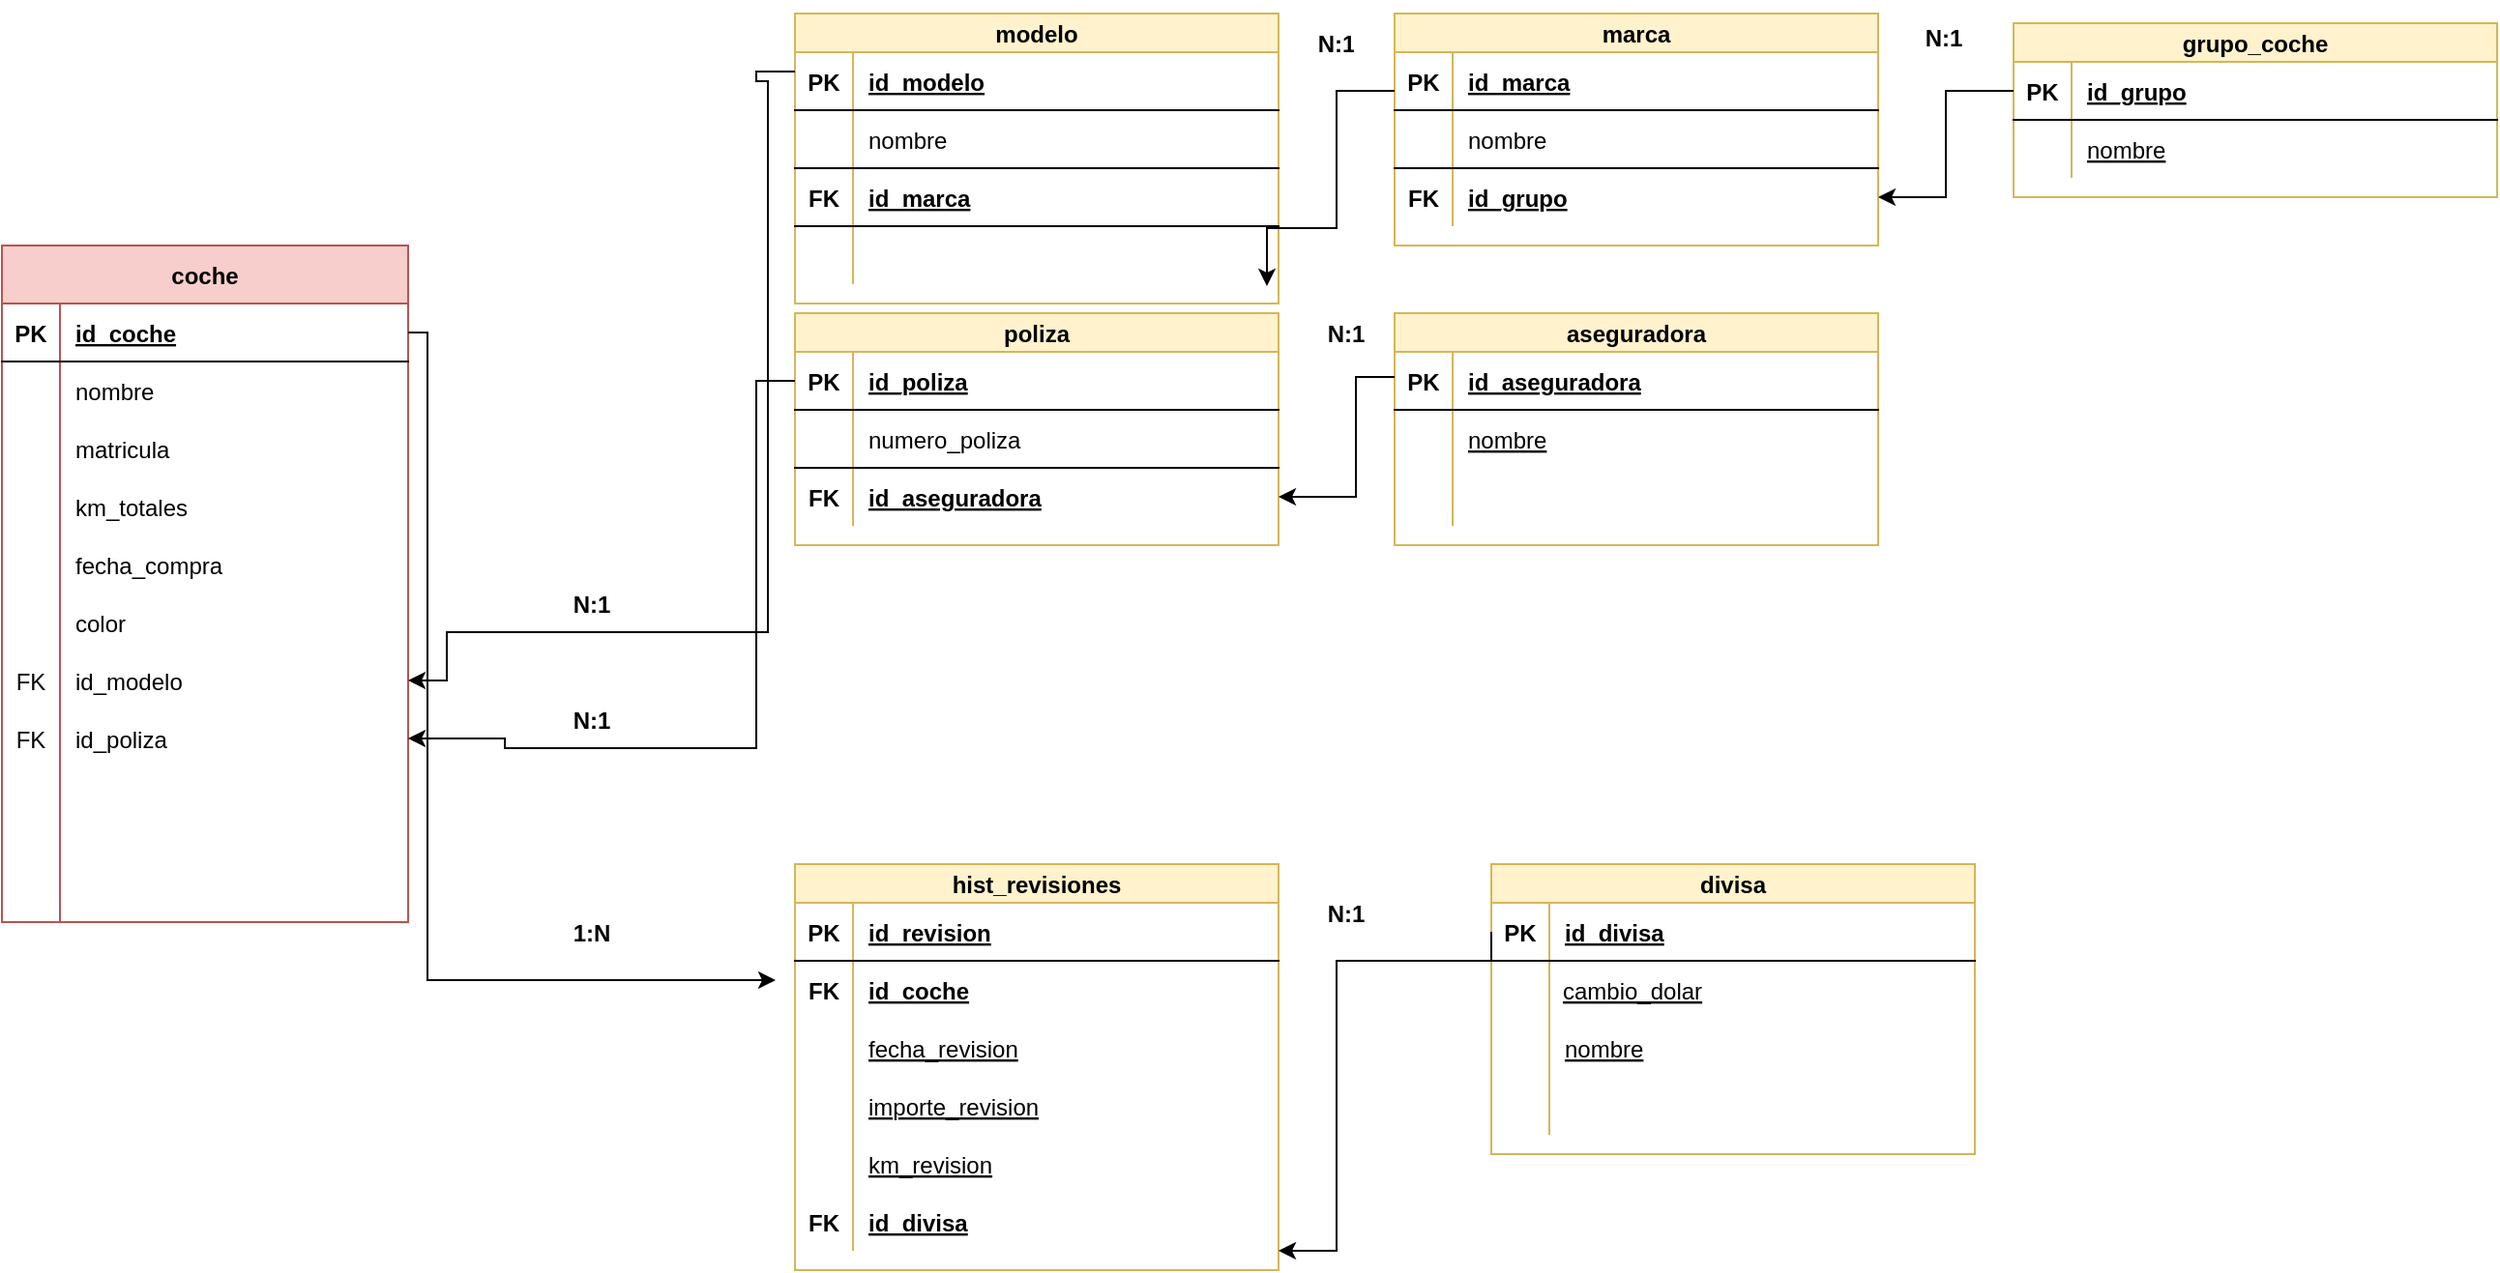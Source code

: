 <mxfile version="20.8.10" type="device"><diagram name="Página-1" id="DBxd4Nl1c4jB_Cc6_m-A"><mxGraphModel dx="2304" dy="988" grid="1" gridSize="10" guides="1" tooltips="1" connect="1" arrows="1" fold="1" page="1" pageScale="1" pageWidth="827" pageHeight="1169" math="0" shadow="0"><root><mxCell id="0"/><mxCell id="1" parent="0"/><mxCell id="4lSN26Q1klJUdj1I9lYS-38" value="coche" style="shape=table;startSize=30;container=1;collapsible=1;childLayout=tableLayout;fixedRows=1;rowLines=0;fontStyle=1;align=center;resizeLast=1;fillColor=#f8cecc;strokeColor=#b85450;" parent="1" vertex="1"><mxGeometry x="-650" y="200" width="210" height="350" as="geometry"><mxRectangle x="-240" y="90" width="130" height="30" as="alternateBounds"/></mxGeometry></mxCell><mxCell id="4lSN26Q1klJUdj1I9lYS-39" value="" style="shape=partialRectangle;collapsible=0;dropTarget=0;pointerEvents=0;fillColor=none;points=[[0,0.5],[1,0.5]];portConstraint=eastwest;top=0;left=0;right=0;bottom=1;" parent="4lSN26Q1klJUdj1I9lYS-38" vertex="1"><mxGeometry y="30" width="210" height="30" as="geometry"/></mxCell><mxCell id="4lSN26Q1klJUdj1I9lYS-40" value="PK" style="shape=partialRectangle;overflow=hidden;connectable=0;fillColor=none;top=0;left=0;bottom=0;right=0;fontStyle=1;" parent="4lSN26Q1klJUdj1I9lYS-39" vertex="1"><mxGeometry width="30" height="30" as="geometry"><mxRectangle width="30" height="30" as="alternateBounds"/></mxGeometry></mxCell><mxCell id="4lSN26Q1klJUdj1I9lYS-41" value="id_coche" style="shape=partialRectangle;overflow=hidden;connectable=0;fillColor=none;top=0;left=0;bottom=0;right=0;align=left;spacingLeft=6;fontStyle=5;" parent="4lSN26Q1klJUdj1I9lYS-39" vertex="1"><mxGeometry x="30" width="180" height="30" as="geometry"><mxRectangle width="180" height="30" as="alternateBounds"/></mxGeometry></mxCell><mxCell id="4lSN26Q1klJUdj1I9lYS-42" value="" style="shape=partialRectangle;collapsible=0;dropTarget=0;pointerEvents=0;fillColor=none;points=[[0,0.5],[1,0.5]];portConstraint=eastwest;top=0;left=0;right=0;bottom=0;" parent="4lSN26Q1klJUdj1I9lYS-38" vertex="1"><mxGeometry y="60" width="210" height="30" as="geometry"/></mxCell><mxCell id="4lSN26Q1klJUdj1I9lYS-43" value="" style="shape=partialRectangle;overflow=hidden;connectable=0;fillColor=none;top=0;left=0;bottom=0;right=0;" parent="4lSN26Q1klJUdj1I9lYS-42" vertex="1"><mxGeometry width="30" height="30" as="geometry"><mxRectangle width="30" height="30" as="alternateBounds"/></mxGeometry></mxCell><mxCell id="4lSN26Q1klJUdj1I9lYS-44" value="nombre" style="shape=partialRectangle;overflow=hidden;connectable=0;fillColor=none;top=0;left=0;bottom=0;right=0;align=left;spacingLeft=6;fontStyle=0" parent="4lSN26Q1klJUdj1I9lYS-42" vertex="1"><mxGeometry x="30" width="180" height="30" as="geometry"><mxRectangle width="180" height="30" as="alternateBounds"/></mxGeometry></mxCell><mxCell id="4lSN26Q1klJUdj1I9lYS-45" value="" style="shape=partialRectangle;collapsible=0;dropTarget=0;pointerEvents=0;fillColor=none;points=[[0,0.5],[1,0.5]];portConstraint=eastwest;top=0;left=0;right=0;bottom=0;" parent="4lSN26Q1klJUdj1I9lYS-38" vertex="1"><mxGeometry y="90" width="210" height="30" as="geometry"/></mxCell><mxCell id="4lSN26Q1klJUdj1I9lYS-46" value="" style="shape=partialRectangle;overflow=hidden;connectable=0;fillColor=none;top=0;left=0;bottom=0;right=0;" parent="4lSN26Q1klJUdj1I9lYS-45" vertex="1"><mxGeometry width="30" height="30" as="geometry"><mxRectangle width="30" height="30" as="alternateBounds"/></mxGeometry></mxCell><mxCell id="4lSN26Q1klJUdj1I9lYS-47" value="matricula" style="shape=partialRectangle;overflow=hidden;connectable=0;fillColor=none;top=0;left=0;bottom=0;right=0;align=left;spacingLeft=6;fontStyle=0" parent="4lSN26Q1klJUdj1I9lYS-45" vertex="1"><mxGeometry x="30" width="180" height="30" as="geometry"><mxRectangle width="180" height="30" as="alternateBounds"/></mxGeometry></mxCell><mxCell id="4lSN26Q1klJUdj1I9lYS-48" value="" style="shape=partialRectangle;collapsible=0;dropTarget=0;pointerEvents=0;fillColor=none;points=[[0,0.5],[1,0.5]];portConstraint=eastwest;top=0;left=0;right=0;bottom=0;" parent="4lSN26Q1klJUdj1I9lYS-38" vertex="1"><mxGeometry y="120" width="210" height="30" as="geometry"/></mxCell><mxCell id="4lSN26Q1klJUdj1I9lYS-49" value="" style="shape=partialRectangle;overflow=hidden;connectable=0;fillColor=none;top=0;left=0;bottom=0;right=0;" parent="4lSN26Q1klJUdj1I9lYS-48" vertex="1"><mxGeometry width="30" height="30" as="geometry"><mxRectangle width="30" height="30" as="alternateBounds"/></mxGeometry></mxCell><mxCell id="4lSN26Q1klJUdj1I9lYS-50" value="km_totales" style="shape=partialRectangle;overflow=hidden;connectable=0;fillColor=none;top=0;left=0;bottom=0;right=0;align=left;spacingLeft=6;" parent="4lSN26Q1klJUdj1I9lYS-48" vertex="1"><mxGeometry x="30" width="180" height="30" as="geometry"><mxRectangle width="180" height="30" as="alternateBounds"/></mxGeometry></mxCell><mxCell id="4lSN26Q1klJUdj1I9lYS-51" value="" style="shape=partialRectangle;collapsible=0;dropTarget=0;pointerEvents=0;fillColor=none;points=[[0,0.5],[1,0.5]];portConstraint=eastwest;top=0;left=0;right=0;bottom=0;" parent="4lSN26Q1klJUdj1I9lYS-38" vertex="1"><mxGeometry y="150" width="210" height="30" as="geometry"/></mxCell><mxCell id="4lSN26Q1klJUdj1I9lYS-52" value="" style="shape=partialRectangle;overflow=hidden;connectable=0;fillColor=none;top=0;left=0;bottom=0;right=0;" parent="4lSN26Q1klJUdj1I9lYS-51" vertex="1"><mxGeometry width="30" height="30" as="geometry"><mxRectangle width="30" height="30" as="alternateBounds"/></mxGeometry></mxCell><mxCell id="4lSN26Q1klJUdj1I9lYS-53" value="fecha_compra" style="shape=partialRectangle;overflow=hidden;connectable=0;fillColor=none;top=0;left=0;bottom=0;right=0;align=left;spacingLeft=6;fontStyle=0" parent="4lSN26Q1klJUdj1I9lYS-51" vertex="1"><mxGeometry x="30" width="180" height="30" as="geometry"><mxRectangle width="180" height="30" as="alternateBounds"/></mxGeometry></mxCell><mxCell id="4lSN26Q1klJUdj1I9lYS-54" value="" style="shape=partialRectangle;collapsible=0;dropTarget=0;pointerEvents=0;fillColor=none;points=[[0,0.5],[1,0.5]];portConstraint=eastwest;top=0;left=0;right=0;bottom=0;" parent="4lSN26Q1klJUdj1I9lYS-38" vertex="1"><mxGeometry y="180" width="210" height="30" as="geometry"/></mxCell><mxCell id="4lSN26Q1klJUdj1I9lYS-55" value="" style="shape=partialRectangle;overflow=hidden;connectable=0;fillColor=none;top=0;left=0;bottom=0;right=0;" parent="4lSN26Q1klJUdj1I9lYS-54" vertex="1"><mxGeometry width="30" height="30" as="geometry"><mxRectangle width="30" height="30" as="alternateBounds"/></mxGeometry></mxCell><mxCell id="4lSN26Q1klJUdj1I9lYS-56" value="color" style="shape=partialRectangle;overflow=hidden;connectable=0;fillColor=none;top=0;left=0;bottom=0;right=0;align=left;spacingLeft=6;fontStyle=0" parent="4lSN26Q1klJUdj1I9lYS-54" vertex="1"><mxGeometry x="30" width="180" height="30" as="geometry"><mxRectangle width="180" height="30" as="alternateBounds"/></mxGeometry></mxCell><mxCell id="4lSN26Q1klJUdj1I9lYS-57" value="" style="shape=partialRectangle;collapsible=0;dropTarget=0;pointerEvents=0;fillColor=none;points=[[0,0.5],[1,0.5]];portConstraint=eastwest;top=0;left=0;right=0;bottom=0;" parent="4lSN26Q1klJUdj1I9lYS-38" vertex="1"><mxGeometry y="210" width="210" height="30" as="geometry"/></mxCell><mxCell id="4lSN26Q1klJUdj1I9lYS-58" value="FK" style="shape=partialRectangle;overflow=hidden;connectable=0;fillColor=none;top=0;left=0;bottom=0;right=0;strokeColor=default;" parent="4lSN26Q1klJUdj1I9lYS-57" vertex="1"><mxGeometry width="30" height="30" as="geometry"><mxRectangle width="30" height="30" as="alternateBounds"/></mxGeometry></mxCell><mxCell id="4lSN26Q1klJUdj1I9lYS-59" value="id_modelo" style="shape=partialRectangle;overflow=hidden;connectable=0;fillColor=none;top=0;left=0;bottom=0;right=0;align=left;spacingLeft=6;fontStyle=0;strokeColor=default;" parent="4lSN26Q1klJUdj1I9lYS-57" vertex="1"><mxGeometry x="30" width="180" height="30" as="geometry"><mxRectangle width="180" height="30" as="alternateBounds"/></mxGeometry></mxCell><mxCell id="4lSN26Q1klJUdj1I9lYS-60" value="" style="shape=partialRectangle;collapsible=0;dropTarget=0;pointerEvents=0;fillColor=none;points=[[0,0.5],[1,0.5]];portConstraint=eastwest;top=0;left=0;right=0;bottom=0;" parent="4lSN26Q1klJUdj1I9lYS-38" vertex="1"><mxGeometry y="240" width="210" height="30" as="geometry"/></mxCell><mxCell id="4lSN26Q1klJUdj1I9lYS-61" value="FK" style="shape=partialRectangle;overflow=hidden;connectable=0;fillColor=none;top=0;left=0;bottom=0;right=0;strokeColor=default;" parent="4lSN26Q1klJUdj1I9lYS-60" vertex="1"><mxGeometry width="30" height="30" as="geometry"><mxRectangle width="30" height="30" as="alternateBounds"/></mxGeometry></mxCell><mxCell id="4lSN26Q1klJUdj1I9lYS-62" value="id_poliza" style="shape=partialRectangle;overflow=hidden;connectable=0;fillColor=none;top=0;left=0;bottom=0;right=0;align=left;spacingLeft=6;strokeColor=default;" parent="4lSN26Q1klJUdj1I9lYS-60" vertex="1"><mxGeometry x="30" width="180" height="30" as="geometry"><mxRectangle width="180" height="30" as="alternateBounds"/></mxGeometry></mxCell><mxCell id="4lSN26Q1klJUdj1I9lYS-63" value="" style="shape=partialRectangle;collapsible=0;dropTarget=0;pointerEvents=0;fillColor=none;points=[[0,0.5],[1,0.5]];portConstraint=eastwest;top=0;left=0;right=0;bottom=0;" parent="4lSN26Q1klJUdj1I9lYS-38" vertex="1"><mxGeometry y="270" width="210" height="30" as="geometry"/></mxCell><mxCell id="4lSN26Q1klJUdj1I9lYS-64" value="" style="shape=partialRectangle;overflow=hidden;connectable=0;fillColor=none;top=0;left=0;bottom=0;right=0;strokeColor=default;" parent="4lSN26Q1klJUdj1I9lYS-63" vertex="1"><mxGeometry width="30" height="30" as="geometry"><mxRectangle width="30" height="30" as="alternateBounds"/></mxGeometry></mxCell><mxCell id="4lSN26Q1klJUdj1I9lYS-65" value="" style="shape=partialRectangle;overflow=hidden;connectable=0;fillColor=none;top=0;left=0;bottom=0;right=0;align=left;spacingLeft=6;fontStyle=4;strokeColor=default;" parent="4lSN26Q1klJUdj1I9lYS-63" vertex="1"><mxGeometry x="30" width="180" height="30" as="geometry"><mxRectangle width="180" height="30" as="alternateBounds"/></mxGeometry></mxCell><mxCell id="4lSN26Q1klJUdj1I9lYS-66" value="" style="shape=partialRectangle;collapsible=0;dropTarget=0;pointerEvents=0;fillColor=none;points=[[0,0.5],[1,0.5]];portConstraint=eastwest;top=0;left=0;right=0;bottom=0;" parent="4lSN26Q1klJUdj1I9lYS-38" vertex="1"><mxGeometry y="300" width="210" height="30" as="geometry"/></mxCell><mxCell id="4lSN26Q1klJUdj1I9lYS-67" value="" style="shape=partialRectangle;overflow=hidden;connectable=0;fillColor=none;top=0;left=0;bottom=0;right=0;strokeColor=default;" parent="4lSN26Q1klJUdj1I9lYS-66" vertex="1"><mxGeometry width="30" height="30" as="geometry"><mxRectangle width="30" height="30" as="alternateBounds"/></mxGeometry></mxCell><mxCell id="4lSN26Q1klJUdj1I9lYS-68" value="" style="shape=partialRectangle;overflow=hidden;connectable=0;fillColor=none;top=0;left=0;bottom=0;right=0;align=left;spacingLeft=6;strokeColor=default;" parent="4lSN26Q1klJUdj1I9lYS-66" vertex="1"><mxGeometry x="30" width="180" height="30" as="geometry"><mxRectangle width="180" height="30" as="alternateBounds"/></mxGeometry></mxCell><mxCell id="4lSN26Q1klJUdj1I9lYS-69" value="" style="shape=partialRectangle;collapsible=0;dropTarget=0;pointerEvents=0;fillColor=none;points=[[0,0.5],[1,0.5]];portConstraint=eastwest;top=0;left=0;right=0;bottom=0;" parent="4lSN26Q1klJUdj1I9lYS-38" vertex="1"><mxGeometry y="330" width="210" height="20" as="geometry"/></mxCell><mxCell id="4lSN26Q1klJUdj1I9lYS-70" value="" style="shape=partialRectangle;overflow=hidden;connectable=0;fillColor=none;top=0;left=0;bottom=0;right=0;strokeColor=default;" parent="4lSN26Q1klJUdj1I9lYS-69" vertex="1"><mxGeometry width="30" height="20" as="geometry"><mxRectangle width="30" height="20" as="alternateBounds"/></mxGeometry></mxCell><mxCell id="4lSN26Q1klJUdj1I9lYS-71" value="" style="shape=partialRectangle;overflow=hidden;connectable=0;fillColor=none;top=0;left=0;bottom=0;right=0;align=left;spacingLeft=6;strokeColor=default;" parent="4lSN26Q1klJUdj1I9lYS-69" vertex="1"><mxGeometry x="30" width="180" height="20" as="geometry"><mxRectangle width="180" height="20" as="alternateBounds"/></mxGeometry></mxCell><mxCell id="4lSN26Q1klJUdj1I9lYS-72" value="marca" style="shape=table;startSize=20;container=1;collapsible=1;childLayout=tableLayout;fixedRows=1;rowLines=0;fontStyle=1;align=center;resizeLast=1;fillColor=#fff2cc;strokeColor=#d6b656;" parent="1" vertex="1"><mxGeometry x="70" y="80" width="250" height="120" as="geometry"/></mxCell><mxCell id="4lSN26Q1klJUdj1I9lYS-73" value="" style="shape=partialRectangle;collapsible=0;dropTarget=0;pointerEvents=0;fillColor=none;points=[[0,0.5],[1,0.5]];portConstraint=eastwest;top=0;left=0;right=0;bottom=1;" parent="4lSN26Q1klJUdj1I9lYS-72" vertex="1"><mxGeometry y="20" width="250" height="30" as="geometry"/></mxCell><mxCell id="4lSN26Q1klJUdj1I9lYS-74" value="PK" style="shape=partialRectangle;overflow=hidden;connectable=0;fillColor=none;top=0;left=0;bottom=0;right=0;fontStyle=1;" parent="4lSN26Q1klJUdj1I9lYS-73" vertex="1"><mxGeometry width="30" height="30" as="geometry"><mxRectangle width="30" height="30" as="alternateBounds"/></mxGeometry></mxCell><mxCell id="4lSN26Q1klJUdj1I9lYS-75" value="id_marca" style="shape=partialRectangle;overflow=hidden;connectable=0;fillColor=none;top=0;left=0;bottom=0;right=0;align=left;spacingLeft=6;fontStyle=5;" parent="4lSN26Q1klJUdj1I9lYS-73" vertex="1"><mxGeometry x="30" width="220" height="30" as="geometry"><mxRectangle width="220" height="30" as="alternateBounds"/></mxGeometry></mxCell><mxCell id="4lSN26Q1klJUdj1I9lYS-275" value="" style="shape=partialRectangle;collapsible=0;dropTarget=0;pointerEvents=0;fillColor=none;points=[[0,0.5],[1,0.5]];portConstraint=eastwest;top=0;left=0;right=0;bottom=1;fontStyle=1" parent="4lSN26Q1klJUdj1I9lYS-72" vertex="1"><mxGeometry y="50" width="250" height="30" as="geometry"/></mxCell><mxCell id="4lSN26Q1klJUdj1I9lYS-276" value="" style="shape=partialRectangle;overflow=hidden;connectable=0;fillColor=none;top=0;left=0;bottom=0;right=0;fontStyle=1;" parent="4lSN26Q1klJUdj1I9lYS-275" vertex="1"><mxGeometry width="30" height="30" as="geometry"><mxRectangle width="30" height="30" as="alternateBounds"/></mxGeometry></mxCell><mxCell id="4lSN26Q1klJUdj1I9lYS-277" value="nombre" style="shape=partialRectangle;overflow=hidden;connectable=0;fillColor=none;top=0;left=0;bottom=0;right=0;align=left;spacingLeft=6;fontStyle=0;" parent="4lSN26Q1klJUdj1I9lYS-275" vertex="1"><mxGeometry x="30" width="220" height="30" as="geometry"><mxRectangle width="220" height="30" as="alternateBounds"/></mxGeometry></mxCell><mxCell id="4lSN26Q1klJUdj1I9lYS-76" value="" style="shape=partialRectangle;collapsible=0;dropTarget=0;pointerEvents=0;fillColor=none;points=[[0,0.5],[1,0.5]];portConstraint=eastwest;top=0;left=0;right=0;bottom=0;" parent="4lSN26Q1klJUdj1I9lYS-72" vertex="1"><mxGeometry y="80" width="250" height="30" as="geometry"/></mxCell><mxCell id="4lSN26Q1klJUdj1I9lYS-77" value="FK" style="shape=partialRectangle;overflow=hidden;connectable=0;fillColor=none;top=0;left=0;bottom=0;right=0;fontStyle=1" parent="4lSN26Q1klJUdj1I9lYS-76" vertex="1"><mxGeometry width="30" height="30" as="geometry"><mxRectangle width="30" height="30" as="alternateBounds"/></mxGeometry></mxCell><mxCell id="4lSN26Q1klJUdj1I9lYS-78" value="id_grupo" style="shape=partialRectangle;overflow=hidden;connectable=0;fillColor=none;top=0;left=0;bottom=0;right=0;align=left;spacingLeft=6;fontStyle=5" parent="4lSN26Q1klJUdj1I9lYS-76" vertex="1"><mxGeometry x="30" width="220" height="30" as="geometry"><mxRectangle width="220" height="30" as="alternateBounds"/></mxGeometry></mxCell><mxCell id="4lSN26Q1klJUdj1I9lYS-137" value="grupo_coche" style="shape=table;startSize=20;container=1;collapsible=1;childLayout=tableLayout;fixedRows=1;rowLines=0;fontStyle=1;align=center;resizeLast=1;fillColor=#fff2cc;strokeColor=#d6b656;" parent="1" vertex="1"><mxGeometry x="390" y="85" width="250" height="90" as="geometry"/></mxCell><mxCell id="4lSN26Q1klJUdj1I9lYS-138" value="" style="shape=partialRectangle;collapsible=0;dropTarget=0;pointerEvents=0;fillColor=none;points=[[0,0.5],[1,0.5]];portConstraint=eastwest;top=0;left=0;right=0;bottom=1;" parent="4lSN26Q1klJUdj1I9lYS-137" vertex="1"><mxGeometry y="20" width="250" height="30" as="geometry"/></mxCell><mxCell id="4lSN26Q1klJUdj1I9lYS-139" value="PK" style="shape=partialRectangle;overflow=hidden;connectable=0;fillColor=none;top=0;left=0;bottom=0;right=0;fontStyle=1;" parent="4lSN26Q1klJUdj1I9lYS-138" vertex="1"><mxGeometry width="30" height="30" as="geometry"><mxRectangle width="30" height="30" as="alternateBounds"/></mxGeometry></mxCell><mxCell id="4lSN26Q1klJUdj1I9lYS-140" value="id_grupo" style="shape=partialRectangle;overflow=hidden;connectable=0;fillColor=none;top=0;left=0;bottom=0;right=0;align=left;spacingLeft=6;fontStyle=5;" parent="4lSN26Q1klJUdj1I9lYS-138" vertex="1"><mxGeometry x="30" width="220" height="30" as="geometry"><mxRectangle width="220" height="30" as="alternateBounds"/></mxGeometry></mxCell><mxCell id="4lSN26Q1klJUdj1I9lYS-141" value="" style="shape=partialRectangle;collapsible=0;dropTarget=0;pointerEvents=0;fillColor=none;points=[[0,0.5],[1,0.5]];portConstraint=eastwest;top=0;left=0;right=0;bottom=0;" parent="4lSN26Q1klJUdj1I9lYS-137" vertex="1"><mxGeometry y="50" width="250" height="30" as="geometry"/></mxCell><mxCell id="4lSN26Q1klJUdj1I9lYS-142" value="" style="shape=partialRectangle;overflow=hidden;connectable=0;fillColor=none;top=0;left=0;bottom=0;right=0;" parent="4lSN26Q1klJUdj1I9lYS-141" vertex="1"><mxGeometry width="30" height="30" as="geometry"><mxRectangle width="30" height="30" as="alternateBounds"/></mxGeometry></mxCell><mxCell id="4lSN26Q1klJUdj1I9lYS-143" value="nombre" style="shape=partialRectangle;overflow=hidden;connectable=0;fillColor=none;top=0;left=0;bottom=0;right=0;align=left;spacingLeft=6;fontStyle=4" parent="4lSN26Q1klJUdj1I9lYS-141" vertex="1"><mxGeometry x="30" width="220" height="30" as="geometry"><mxRectangle width="220" height="30" as="alternateBounds"/></mxGeometry></mxCell><mxCell id="4lSN26Q1klJUdj1I9lYS-144" value="aseguradora" style="shape=table;startSize=20;container=1;collapsible=1;childLayout=tableLayout;fixedRows=1;rowLines=0;fontStyle=1;align=center;resizeLast=1;fillColor=#fff2cc;strokeColor=#d6b656;" parent="1" vertex="1"><mxGeometry x="70" y="235" width="250" height="120" as="geometry"/></mxCell><mxCell id="4lSN26Q1klJUdj1I9lYS-145" value="" style="shape=partialRectangle;collapsible=0;dropTarget=0;pointerEvents=0;fillColor=none;points=[[0,0.5],[1,0.5]];portConstraint=eastwest;top=0;left=0;right=0;bottom=1;" parent="4lSN26Q1klJUdj1I9lYS-144" vertex="1"><mxGeometry y="20" width="250" height="30" as="geometry"/></mxCell><mxCell id="4lSN26Q1klJUdj1I9lYS-146" value="PK" style="shape=partialRectangle;overflow=hidden;connectable=0;fillColor=none;top=0;left=0;bottom=0;right=0;fontStyle=1;" parent="4lSN26Q1klJUdj1I9lYS-145" vertex="1"><mxGeometry width="30" height="30" as="geometry"><mxRectangle width="30" height="30" as="alternateBounds"/></mxGeometry></mxCell><mxCell id="4lSN26Q1klJUdj1I9lYS-147" value="id_aseguradora" style="shape=partialRectangle;overflow=hidden;connectable=0;fillColor=none;top=0;left=0;bottom=0;right=0;align=left;spacingLeft=6;fontStyle=5;" parent="4lSN26Q1klJUdj1I9lYS-145" vertex="1"><mxGeometry x="30" width="220" height="30" as="geometry"><mxRectangle width="220" height="30" as="alternateBounds"/></mxGeometry></mxCell><mxCell id="4lSN26Q1klJUdj1I9lYS-148" value="" style="shape=partialRectangle;collapsible=0;dropTarget=0;pointerEvents=0;fillColor=none;points=[[0,0.5],[1,0.5]];portConstraint=eastwest;top=0;left=0;right=0;bottom=0;" parent="4lSN26Q1klJUdj1I9lYS-144" vertex="1"><mxGeometry y="50" width="250" height="30" as="geometry"/></mxCell><mxCell id="4lSN26Q1klJUdj1I9lYS-149" value="" style="shape=partialRectangle;overflow=hidden;connectable=0;fillColor=none;top=0;left=0;bottom=0;right=0;" parent="4lSN26Q1klJUdj1I9lYS-148" vertex="1"><mxGeometry width="30" height="30" as="geometry"><mxRectangle width="30" height="30" as="alternateBounds"/></mxGeometry></mxCell><mxCell id="4lSN26Q1klJUdj1I9lYS-150" value="nombre" style="shape=partialRectangle;overflow=hidden;connectable=0;fillColor=none;top=0;left=0;bottom=0;right=0;align=left;spacingLeft=6;fontStyle=4" parent="4lSN26Q1klJUdj1I9lYS-148" vertex="1"><mxGeometry x="30" width="220" height="30" as="geometry"><mxRectangle width="220" height="30" as="alternateBounds"/></mxGeometry></mxCell><mxCell id="4lSN26Q1klJUdj1I9lYS-288" value="" style="shape=partialRectangle;collapsible=0;dropTarget=0;pointerEvents=0;fillColor=none;points=[[0,0.5],[1,0.5]];portConstraint=eastwest;top=0;left=0;right=0;bottom=0;" parent="4lSN26Q1klJUdj1I9lYS-144" vertex="1"><mxGeometry y="80" width="250" height="30" as="geometry"/></mxCell><mxCell id="4lSN26Q1klJUdj1I9lYS-289" value="" style="shape=partialRectangle;overflow=hidden;connectable=0;fillColor=none;top=0;left=0;bottom=0;right=0;" parent="4lSN26Q1klJUdj1I9lYS-288" vertex="1"><mxGeometry width="30" height="30" as="geometry"><mxRectangle width="30" height="30" as="alternateBounds"/></mxGeometry></mxCell><mxCell id="4lSN26Q1klJUdj1I9lYS-290" value="" style="shape=partialRectangle;overflow=hidden;connectable=0;fillColor=none;top=0;left=0;bottom=0;right=0;align=left;spacingLeft=6;fontStyle=4" parent="4lSN26Q1klJUdj1I9lYS-288" vertex="1"><mxGeometry x="30" width="220" height="30" as="geometry"><mxRectangle width="220" height="30" as="alternateBounds"/></mxGeometry></mxCell><mxCell id="4lSN26Q1klJUdj1I9lYS-151" value="divisa" style="shape=table;startSize=20;container=1;collapsible=1;childLayout=tableLayout;fixedRows=1;rowLines=0;fontStyle=1;align=center;resizeLast=1;fillColor=#fff2cc;strokeColor=#d6b656;" parent="1" vertex="1"><mxGeometry x="120" y="520" width="250" height="150" as="geometry"/></mxCell><mxCell id="4lSN26Q1klJUdj1I9lYS-152" value="" style="shape=partialRectangle;collapsible=0;dropTarget=0;pointerEvents=0;fillColor=none;points=[[0,0.5],[1,0.5]];portConstraint=eastwest;top=0;left=0;right=0;bottom=1;" parent="4lSN26Q1klJUdj1I9lYS-151" vertex="1"><mxGeometry y="20" width="250" height="30" as="geometry"/></mxCell><mxCell id="4lSN26Q1klJUdj1I9lYS-153" value="PK" style="shape=partialRectangle;overflow=hidden;connectable=0;fillColor=none;top=0;left=0;bottom=0;right=0;fontStyle=1;" parent="4lSN26Q1klJUdj1I9lYS-152" vertex="1"><mxGeometry width="30" height="30" as="geometry"><mxRectangle width="30" height="30" as="alternateBounds"/></mxGeometry></mxCell><mxCell id="4lSN26Q1klJUdj1I9lYS-154" value="id_divisa" style="shape=partialRectangle;overflow=hidden;connectable=0;fillColor=none;top=0;left=0;bottom=0;right=0;align=left;spacingLeft=6;fontStyle=5;" parent="4lSN26Q1klJUdj1I9lYS-152" vertex="1"><mxGeometry x="30" width="220" height="30" as="geometry"><mxRectangle width="220" height="30" as="alternateBounds"/></mxGeometry></mxCell><mxCell id="4lSN26Q1klJUdj1I9lYS-155" value="" style="shape=partialRectangle;collapsible=0;dropTarget=0;pointerEvents=0;fillColor=none;points=[[0,0.5],[1,0.5]];portConstraint=eastwest;top=0;left=0;right=0;bottom=0;" parent="4lSN26Q1klJUdj1I9lYS-151" vertex="1"><mxGeometry y="50" width="250" height="30" as="geometry"/></mxCell><mxCell id="4lSN26Q1klJUdj1I9lYS-156" value="" style="shape=partialRectangle;overflow=hidden;connectable=0;fillColor=none;top=0;left=0;bottom=0;right=0;fontStyle=1" parent="4lSN26Q1klJUdj1I9lYS-155" vertex="1"><mxGeometry width="30" height="30" as="geometry"><mxRectangle width="30" height="30" as="alternateBounds"/></mxGeometry></mxCell><mxCell id="4lSN26Q1klJUdj1I9lYS-157" value="" style="shape=partialRectangle;overflow=hidden;connectable=0;fillColor=none;top=0;left=0;bottom=0;right=0;align=left;spacingLeft=6;fontStyle=5" parent="4lSN26Q1klJUdj1I9lYS-155" vertex="1"><mxGeometry x="30" width="220" height="30" as="geometry"><mxRectangle width="220" height="30" as="alternateBounds"/></mxGeometry></mxCell><mxCell id="4lSN26Q1klJUdj1I9lYS-158" value="" style="shape=partialRectangle;collapsible=0;dropTarget=0;pointerEvents=0;fillColor=none;points=[[0,0.5],[1,0.5]];portConstraint=eastwest;top=0;left=0;right=0;bottom=0;" parent="4lSN26Q1klJUdj1I9lYS-151" vertex="1"><mxGeometry y="80" width="250" height="30" as="geometry"/></mxCell><mxCell id="4lSN26Q1klJUdj1I9lYS-159" value="" style="shape=partialRectangle;overflow=hidden;connectable=0;fillColor=none;top=0;left=0;bottom=0;right=0;" parent="4lSN26Q1klJUdj1I9lYS-158" vertex="1"><mxGeometry width="30" height="30" as="geometry"><mxRectangle width="30" height="30" as="alternateBounds"/></mxGeometry></mxCell><mxCell id="4lSN26Q1klJUdj1I9lYS-160" value="nombre" style="shape=partialRectangle;overflow=hidden;connectable=0;fillColor=none;top=0;left=0;bottom=0;right=0;align=left;spacingLeft=6;fontStyle=4" parent="4lSN26Q1klJUdj1I9lYS-158" vertex="1"><mxGeometry x="30" width="220" height="30" as="geometry"><mxRectangle width="220" height="30" as="alternateBounds"/></mxGeometry></mxCell><mxCell id="tyghJEB72FLHxF8M_5Yc-49" value="" style="shape=partialRectangle;collapsible=0;dropTarget=0;pointerEvents=0;fillColor=none;points=[[0,0.5],[1,0.5]];portConstraint=eastwest;top=0;left=0;right=0;bottom=0;" vertex="1" parent="4lSN26Q1klJUdj1I9lYS-151"><mxGeometry y="110" width="250" height="30" as="geometry"/></mxCell><mxCell id="tyghJEB72FLHxF8M_5Yc-50" value="" style="shape=partialRectangle;overflow=hidden;connectable=0;fillColor=none;top=0;left=0;bottom=0;right=0;" vertex="1" parent="tyghJEB72FLHxF8M_5Yc-49"><mxGeometry width="30" height="30" as="geometry"><mxRectangle width="30" height="30" as="alternateBounds"/></mxGeometry></mxCell><mxCell id="tyghJEB72FLHxF8M_5Yc-51" value="" style="shape=partialRectangle;overflow=hidden;connectable=0;fillColor=none;top=0;left=0;bottom=0;right=0;align=left;spacingLeft=6;fontStyle=4" vertex="1" parent="tyghJEB72FLHxF8M_5Yc-49"><mxGeometry x="30" width="220" height="30" as="geometry"><mxRectangle width="220" height="30" as="alternateBounds"/></mxGeometry></mxCell><mxCell id="4lSN26Q1klJUdj1I9lYS-197" value="modelo" style="shape=table;startSize=20;container=1;collapsible=1;childLayout=tableLayout;fixedRows=1;rowLines=0;fontStyle=1;align=center;resizeLast=1;fillColor=#fff2cc;strokeColor=#d6b656;" parent="1" vertex="1"><mxGeometry x="-240" y="80" width="250" height="150" as="geometry"/></mxCell><mxCell id="tyghJEB72FLHxF8M_5Yc-40" value="" style="shape=partialRectangle;collapsible=0;dropTarget=0;pointerEvents=0;fillColor=none;points=[[0,0.5],[1,0.5]];portConstraint=eastwest;top=0;left=0;right=0;bottom=1;" vertex="1" parent="4lSN26Q1klJUdj1I9lYS-197"><mxGeometry y="20" width="250" height="30" as="geometry"/></mxCell><mxCell id="tyghJEB72FLHxF8M_5Yc-41" value="PK" style="shape=partialRectangle;overflow=hidden;connectable=0;fillColor=none;top=0;left=0;bottom=0;right=0;fontStyle=1;" vertex="1" parent="tyghJEB72FLHxF8M_5Yc-40"><mxGeometry width="30" height="30" as="geometry"><mxRectangle width="30" height="30" as="alternateBounds"/></mxGeometry></mxCell><mxCell id="tyghJEB72FLHxF8M_5Yc-42" value="id_modelo" style="shape=partialRectangle;overflow=hidden;connectable=0;fillColor=none;top=0;left=0;bottom=0;right=0;align=left;spacingLeft=6;fontStyle=5;" vertex="1" parent="tyghJEB72FLHxF8M_5Yc-40"><mxGeometry x="30" width="220" height="30" as="geometry"><mxRectangle width="220" height="30" as="alternateBounds"/></mxGeometry></mxCell><mxCell id="4lSN26Q1klJUdj1I9lYS-198" value="" style="shape=partialRectangle;collapsible=0;dropTarget=0;pointerEvents=0;fillColor=none;points=[[0,0.5],[1,0.5]];portConstraint=eastwest;top=0;left=0;right=0;bottom=1;" parent="4lSN26Q1klJUdj1I9lYS-197" vertex="1"><mxGeometry y="50" width="250" height="30" as="geometry"/></mxCell><mxCell id="4lSN26Q1klJUdj1I9lYS-199" value="" style="shape=partialRectangle;overflow=hidden;connectable=0;fillColor=none;top=0;left=0;bottom=0;right=0;fontStyle=1;" parent="4lSN26Q1klJUdj1I9lYS-198" vertex="1"><mxGeometry width="30" height="30" as="geometry"><mxRectangle width="30" height="30" as="alternateBounds"/></mxGeometry></mxCell><mxCell id="4lSN26Q1klJUdj1I9lYS-200" value="nombre" style="shape=partialRectangle;overflow=hidden;connectable=0;fillColor=none;top=0;left=0;bottom=0;right=0;align=left;spacingLeft=6;fontStyle=0;" parent="4lSN26Q1klJUdj1I9lYS-198" vertex="1"><mxGeometry x="30" width="220" height="30" as="geometry"><mxRectangle width="220" height="30" as="alternateBounds"/></mxGeometry></mxCell><mxCell id="4lSN26Q1klJUdj1I9lYS-255" value="" style="shape=partialRectangle;collapsible=0;dropTarget=0;pointerEvents=0;fillColor=none;points=[[0,0.5],[1,0.5]];portConstraint=eastwest;top=0;left=0;right=0;bottom=1;" parent="4lSN26Q1klJUdj1I9lYS-197" vertex="1"><mxGeometry y="80" width="250" height="30" as="geometry"/></mxCell><mxCell id="4lSN26Q1klJUdj1I9lYS-256" value="FK" style="shape=partialRectangle;overflow=hidden;connectable=0;fillColor=none;top=0;left=0;bottom=0;right=0;fontStyle=1;strokeColor=inherit;" parent="4lSN26Q1klJUdj1I9lYS-255" vertex="1"><mxGeometry width="30" height="30" as="geometry"><mxRectangle width="30" height="30" as="alternateBounds"/></mxGeometry></mxCell><mxCell id="4lSN26Q1klJUdj1I9lYS-257" value="id_marca" style="shape=partialRectangle;overflow=hidden;connectable=0;fillColor=none;top=0;left=0;bottom=0;right=0;align=left;spacingLeft=6;fontStyle=5;strokeColor=inherit;" parent="4lSN26Q1klJUdj1I9lYS-255" vertex="1"><mxGeometry x="30" width="220" height="30" as="geometry"><mxRectangle width="220" height="30" as="alternateBounds"/></mxGeometry></mxCell><mxCell id="4lSN26Q1klJUdj1I9lYS-201" value="" style="shape=partialRectangle;collapsible=0;dropTarget=0;pointerEvents=0;fillColor=none;points=[[0,0.5],[1,0.5]];portConstraint=eastwest;top=0;left=0;right=0;bottom=0;" parent="4lSN26Q1klJUdj1I9lYS-197" vertex="1"><mxGeometry y="110" width="250" height="30" as="geometry"/></mxCell><mxCell id="4lSN26Q1klJUdj1I9lYS-202" value="" style="shape=partialRectangle;overflow=hidden;connectable=0;fillColor=none;top=0;left=0;bottom=0;right=0;" parent="4lSN26Q1klJUdj1I9lYS-201" vertex="1"><mxGeometry width="30" height="30" as="geometry"><mxRectangle width="30" height="30" as="alternateBounds"/></mxGeometry></mxCell><mxCell id="4lSN26Q1klJUdj1I9lYS-203" value="" style="shape=partialRectangle;overflow=hidden;connectable=0;fillColor=none;top=0;left=0;bottom=0;right=0;align=left;spacingLeft=6;fontStyle=4" parent="4lSN26Q1klJUdj1I9lYS-201" vertex="1"><mxGeometry x="30" width="220" height="30" as="geometry"><mxRectangle width="220" height="30" as="alternateBounds"/></mxGeometry></mxCell><mxCell id="4lSN26Q1klJUdj1I9lYS-204" value="hist_revisiones" style="shape=table;startSize=20;container=1;collapsible=1;childLayout=tableLayout;fixedRows=1;rowLines=0;fontStyle=1;align=center;resizeLast=1;fillColor=#fff2cc;strokeColor=#d6b656;" parent="1" vertex="1"><mxGeometry x="-240" y="520" width="250" height="210" as="geometry"/></mxCell><mxCell id="4lSN26Q1klJUdj1I9lYS-205" value="" style="shape=partialRectangle;collapsible=0;dropTarget=0;pointerEvents=0;fillColor=none;points=[[0,0.5],[1,0.5]];portConstraint=eastwest;top=0;left=0;right=0;bottom=1;" parent="4lSN26Q1klJUdj1I9lYS-204" vertex="1"><mxGeometry y="20" width="250" height="30" as="geometry"/></mxCell><mxCell id="4lSN26Q1klJUdj1I9lYS-206" value="PK" style="shape=partialRectangle;overflow=hidden;connectable=0;fillColor=none;top=0;left=0;bottom=0;right=0;fontStyle=1;" parent="4lSN26Q1klJUdj1I9lYS-205" vertex="1"><mxGeometry width="30" height="30" as="geometry"><mxRectangle width="30" height="30" as="alternateBounds"/></mxGeometry></mxCell><mxCell id="4lSN26Q1klJUdj1I9lYS-207" value="id_revision" style="shape=partialRectangle;overflow=hidden;connectable=0;fillColor=none;top=0;left=0;bottom=0;right=0;align=left;spacingLeft=6;fontStyle=5;" parent="4lSN26Q1klJUdj1I9lYS-205" vertex="1"><mxGeometry x="30" width="220" height="30" as="geometry"><mxRectangle width="220" height="30" as="alternateBounds"/></mxGeometry></mxCell><mxCell id="4lSN26Q1klJUdj1I9lYS-208" value="" style="shape=partialRectangle;collapsible=0;dropTarget=0;pointerEvents=0;fillColor=none;points=[[0,0.5],[1,0.5]];portConstraint=eastwest;top=0;left=0;right=0;bottom=0;" parent="4lSN26Q1klJUdj1I9lYS-204" vertex="1"><mxGeometry y="50" width="250" height="30" as="geometry"/></mxCell><mxCell id="4lSN26Q1klJUdj1I9lYS-209" value="FK" style="shape=partialRectangle;overflow=hidden;connectable=0;fillColor=none;top=0;left=0;bottom=0;right=0;fontStyle=1" parent="4lSN26Q1klJUdj1I9lYS-208" vertex="1"><mxGeometry width="30" height="30" as="geometry"><mxRectangle width="30" height="30" as="alternateBounds"/></mxGeometry></mxCell><mxCell id="4lSN26Q1klJUdj1I9lYS-210" value="id_coche" style="shape=partialRectangle;overflow=hidden;connectable=0;fillColor=none;top=0;left=0;bottom=0;right=0;align=left;spacingLeft=6;fontStyle=5" parent="4lSN26Q1klJUdj1I9lYS-208" vertex="1"><mxGeometry x="30" width="220" height="30" as="geometry"><mxRectangle width="220" height="30" as="alternateBounds"/></mxGeometry></mxCell><mxCell id="4lSN26Q1klJUdj1I9lYS-211" value="" style="shape=partialRectangle;collapsible=0;dropTarget=0;pointerEvents=0;fillColor=none;points=[[0,0.5],[1,0.5]];portConstraint=eastwest;top=0;left=0;right=0;bottom=0;" parent="4lSN26Q1klJUdj1I9lYS-204" vertex="1"><mxGeometry y="80" width="250" height="30" as="geometry"/></mxCell><mxCell id="4lSN26Q1klJUdj1I9lYS-212" value="" style="shape=partialRectangle;overflow=hidden;connectable=0;fillColor=none;top=0;left=0;bottom=0;right=0;" parent="4lSN26Q1klJUdj1I9lYS-211" vertex="1"><mxGeometry width="30" height="30" as="geometry"><mxRectangle width="30" height="30" as="alternateBounds"/></mxGeometry></mxCell><mxCell id="4lSN26Q1klJUdj1I9lYS-213" value="fecha_revision" style="shape=partialRectangle;overflow=hidden;connectable=0;fillColor=none;top=0;left=0;bottom=0;right=0;align=left;spacingLeft=6;fontStyle=4" parent="4lSN26Q1klJUdj1I9lYS-211" vertex="1"><mxGeometry x="30" width="220" height="30" as="geometry"><mxRectangle width="220" height="30" as="alternateBounds"/></mxGeometry></mxCell><mxCell id="4lSN26Q1klJUdj1I9lYS-214" value="" style="shape=partialRectangle;collapsible=0;dropTarget=0;pointerEvents=0;fillColor=none;points=[[0,0.5],[1,0.5]];portConstraint=eastwest;top=0;left=0;right=0;bottom=0;" parent="4lSN26Q1klJUdj1I9lYS-204" vertex="1"><mxGeometry y="110" width="250" height="30" as="geometry"/></mxCell><mxCell id="4lSN26Q1klJUdj1I9lYS-215" value="" style="shape=partialRectangle;overflow=hidden;connectable=0;fillColor=none;top=0;left=0;bottom=0;right=0;" parent="4lSN26Q1klJUdj1I9lYS-214" vertex="1"><mxGeometry width="30" height="30" as="geometry"><mxRectangle width="30" height="30" as="alternateBounds"/></mxGeometry></mxCell><mxCell id="4lSN26Q1klJUdj1I9lYS-216" value="importe_revision" style="shape=partialRectangle;overflow=hidden;connectable=0;fillColor=none;top=0;left=0;bottom=0;right=0;align=left;spacingLeft=6;fontStyle=4" parent="4lSN26Q1klJUdj1I9lYS-214" vertex="1"><mxGeometry x="30" width="220" height="30" as="geometry"><mxRectangle width="220" height="30" as="alternateBounds"/></mxGeometry></mxCell><mxCell id="4lSN26Q1klJUdj1I9lYS-218" value="" style="shape=partialRectangle;collapsible=0;dropTarget=0;pointerEvents=0;fillColor=none;points=[[0,0.5],[1,0.5]];portConstraint=eastwest;top=0;left=0;right=0;bottom=0;" parent="4lSN26Q1klJUdj1I9lYS-204" vertex="1"><mxGeometry y="140" width="250" height="30" as="geometry"/></mxCell><mxCell id="4lSN26Q1klJUdj1I9lYS-219" value="" style="shape=partialRectangle;overflow=hidden;connectable=0;fillColor=none;top=0;left=0;bottom=0;right=0;" parent="4lSN26Q1klJUdj1I9lYS-218" vertex="1"><mxGeometry width="30" height="30" as="geometry"><mxRectangle width="30" height="30" as="alternateBounds"/></mxGeometry></mxCell><mxCell id="4lSN26Q1klJUdj1I9lYS-220" value="km_revision" style="shape=partialRectangle;overflow=hidden;connectable=0;fillColor=none;top=0;left=0;bottom=0;right=0;align=left;spacingLeft=6;fontStyle=4" parent="4lSN26Q1klJUdj1I9lYS-218" vertex="1"><mxGeometry x="30" width="220" height="30" as="geometry"><mxRectangle width="220" height="30" as="alternateBounds"/></mxGeometry></mxCell><mxCell id="tyghJEB72FLHxF8M_5Yc-35" value="" style="shape=partialRectangle;collapsible=0;dropTarget=0;pointerEvents=0;fillColor=none;points=[[0,0.5],[1,0.5]];portConstraint=eastwest;top=0;left=0;right=0;bottom=0;" vertex="1" parent="4lSN26Q1klJUdj1I9lYS-204"><mxGeometry y="170" width="250" height="30" as="geometry"/></mxCell><mxCell id="tyghJEB72FLHxF8M_5Yc-36" value="FK" style="shape=partialRectangle;overflow=hidden;connectable=0;fillColor=none;top=0;left=0;bottom=0;right=0;fontStyle=1" vertex="1" parent="tyghJEB72FLHxF8M_5Yc-35"><mxGeometry width="30" height="30" as="geometry"><mxRectangle width="30" height="30" as="alternateBounds"/></mxGeometry></mxCell><mxCell id="tyghJEB72FLHxF8M_5Yc-37" value="id_divisa" style="shape=partialRectangle;overflow=hidden;connectable=0;fillColor=none;top=0;left=0;bottom=0;right=0;align=left;spacingLeft=6;fontStyle=5" vertex="1" parent="tyghJEB72FLHxF8M_5Yc-35"><mxGeometry x="30" width="220" height="30" as="geometry"><mxRectangle width="220" height="30" as="alternateBounds"/></mxGeometry></mxCell><mxCell id="4lSN26Q1klJUdj1I9lYS-251" value="N:1" style="shape=partialRectangle;overflow=hidden;connectable=0;fillColor=none;top=0;left=0;bottom=0;right=0;fontStyle=1;" parent="1" vertex="1"><mxGeometry x="30" y="80" width="20" height="30" as="geometry"><mxRectangle width="30" height="30" as="alternateBounds"/></mxGeometry></mxCell><mxCell id="4lSN26Q1klJUdj1I9lYS-252" value="N:1" style="shape=partialRectangle;overflow=hidden;connectable=0;fillColor=none;top=0;left=0;bottom=0;right=0;fontStyle=1;" parent="1" vertex="1"><mxGeometry x="339" y="73.5" width="30" height="36.5" as="geometry"><mxRectangle width="30" height="30" as="alternateBounds"/></mxGeometry></mxCell><mxCell id="4lSN26Q1klJUdj1I9lYS-261" value="N:1" style="shape=partialRectangle;overflow=hidden;connectable=0;fillColor=none;top=0;left=0;bottom=0;right=0;fontStyle=1;" parent="1" vertex="1"><mxGeometry x="-360" y="370" width="30" height="30" as="geometry"><mxRectangle width="30" height="30" as="alternateBounds"/></mxGeometry></mxCell><mxCell id="tyghJEB72FLHxF8M_5Yc-5" value="poliza" style="shape=table;startSize=20;container=1;collapsible=1;childLayout=tableLayout;fixedRows=1;rowLines=0;fontStyle=1;align=center;resizeLast=1;fillColor=#fff2cc;strokeColor=#d6b656;" vertex="1" parent="1"><mxGeometry x="-240" y="235" width="250" height="120" as="geometry"/></mxCell><mxCell id="tyghJEB72FLHxF8M_5Yc-6" value="" style="shape=partialRectangle;collapsible=0;dropTarget=0;pointerEvents=0;fillColor=none;points=[[0,0.5],[1,0.5]];portConstraint=eastwest;top=0;left=0;right=0;bottom=1;" vertex="1" parent="tyghJEB72FLHxF8M_5Yc-5"><mxGeometry y="20" width="250" height="30" as="geometry"/></mxCell><mxCell id="tyghJEB72FLHxF8M_5Yc-7" value="PK" style="shape=partialRectangle;overflow=hidden;connectable=0;fillColor=none;top=0;left=0;bottom=0;right=0;fontStyle=1;" vertex="1" parent="tyghJEB72FLHxF8M_5Yc-6"><mxGeometry width="30" height="30" as="geometry"><mxRectangle width="30" height="30" as="alternateBounds"/></mxGeometry></mxCell><mxCell id="tyghJEB72FLHxF8M_5Yc-8" value="id_poliza" style="shape=partialRectangle;overflow=hidden;connectable=0;fillColor=none;top=0;left=0;bottom=0;right=0;align=left;spacingLeft=6;fontStyle=5;" vertex="1" parent="tyghJEB72FLHxF8M_5Yc-6"><mxGeometry x="30" width="220" height="30" as="geometry"><mxRectangle width="220" height="30" as="alternateBounds"/></mxGeometry></mxCell><mxCell id="tyghJEB72FLHxF8M_5Yc-9" value="" style="shape=partialRectangle;collapsible=0;dropTarget=0;pointerEvents=0;fillColor=none;points=[[0,0.5],[1,0.5]];portConstraint=eastwest;top=0;left=0;right=0;bottom=1;" vertex="1" parent="tyghJEB72FLHxF8M_5Yc-5"><mxGeometry y="50" width="250" height="30" as="geometry"/></mxCell><mxCell id="tyghJEB72FLHxF8M_5Yc-10" value="" style="shape=partialRectangle;overflow=hidden;connectable=0;fillColor=none;top=0;left=0;bottom=0;right=0;fontStyle=1;strokeColor=inherit;" vertex="1" parent="tyghJEB72FLHxF8M_5Yc-9"><mxGeometry width="30" height="30" as="geometry"><mxRectangle width="30" height="30" as="alternateBounds"/></mxGeometry></mxCell><mxCell id="tyghJEB72FLHxF8M_5Yc-11" value="numero_poliza" style="shape=partialRectangle;overflow=hidden;connectable=0;fillColor=none;top=0;left=0;bottom=0;right=0;align=left;spacingLeft=6;fontStyle=0;strokeColor=inherit;" vertex="1" parent="tyghJEB72FLHxF8M_5Yc-9"><mxGeometry x="30" width="220" height="30" as="geometry"><mxRectangle width="220" height="30" as="alternateBounds"/></mxGeometry></mxCell><mxCell id="tyghJEB72FLHxF8M_5Yc-12" value="" style="shape=partialRectangle;collapsible=0;dropTarget=0;pointerEvents=0;fillColor=none;points=[[0,0.5],[1,0.5]];portConstraint=eastwest;top=0;left=0;right=0;bottom=0;" vertex="1" parent="tyghJEB72FLHxF8M_5Yc-5"><mxGeometry y="80" width="250" height="30" as="geometry"/></mxCell><mxCell id="tyghJEB72FLHxF8M_5Yc-13" value="FK" style="shape=partialRectangle;overflow=hidden;connectable=0;fillColor=none;top=0;left=0;bottom=0;right=0;fontStyle=1" vertex="1" parent="tyghJEB72FLHxF8M_5Yc-12"><mxGeometry width="30" height="30" as="geometry"><mxRectangle width="30" height="30" as="alternateBounds"/></mxGeometry></mxCell><mxCell id="tyghJEB72FLHxF8M_5Yc-14" value="id_aseguradora" style="shape=partialRectangle;overflow=hidden;connectable=0;fillColor=none;top=0;left=0;bottom=0;right=0;align=left;spacingLeft=6;fontStyle=5" vertex="1" parent="tyghJEB72FLHxF8M_5Yc-12"><mxGeometry x="30" width="220" height="30" as="geometry"><mxRectangle width="220" height="30" as="alternateBounds"/></mxGeometry></mxCell><mxCell id="tyghJEB72FLHxF8M_5Yc-23" value="N:1" style="shape=partialRectangle;overflow=hidden;connectable=0;fillColor=none;top=0;left=0;bottom=0;right=0;fontStyle=1;" vertex="1" parent="1"><mxGeometry x="-360" y="430" width="30" height="30" as="geometry"><mxRectangle width="30" height="30" as="alternateBounds"/></mxGeometry></mxCell><mxCell id="tyghJEB72FLHxF8M_5Yc-24" value="N:1" style="shape=partialRectangle;overflow=hidden;connectable=0;fillColor=none;top=0;left=0;bottom=0;right=0;fontStyle=1;" vertex="1" parent="1"><mxGeometry x="30" y="230" width="30" height="30" as="geometry"><mxRectangle width="30" height="30" as="alternateBounds"/></mxGeometry></mxCell><mxCell id="tyghJEB72FLHxF8M_5Yc-30" style="edgeStyle=orthogonalEdgeStyle;rounded=0;orthogonalLoop=1;jettySize=auto;html=1;" edge="1" parent="1" source="4lSN26Q1klJUdj1I9lYS-138" target="4lSN26Q1klJUdj1I9lYS-76"><mxGeometry relative="1" as="geometry"><mxPoint x="540" y="265" as="sourcePoint"/><mxPoint x="400" y="250" as="targetPoint"/></mxGeometry></mxCell><mxCell id="tyghJEB72FLHxF8M_5Yc-31" style="edgeStyle=orthogonalEdgeStyle;rounded=0;orthogonalLoop=1;jettySize=auto;html=1;entryX=0.976;entryY=1.033;entryDx=0;entryDy=0;entryPerimeter=0;" edge="1" parent="1" target="4lSN26Q1klJUdj1I9lYS-201"><mxGeometry relative="1" as="geometry"><mxPoint x="70" y="120" as="sourcePoint"/><mxPoint y="175" as="targetPoint"/><Array as="points"><mxPoint x="40" y="120"/><mxPoint x="40" y="191"/></Array></mxGeometry></mxCell><mxCell id="tyghJEB72FLHxF8M_5Yc-33" style="edgeStyle=orthogonalEdgeStyle;rounded=0;orthogonalLoop=1;jettySize=auto;html=1;" edge="1" parent="1" target="4lSN26Q1klJUdj1I9lYS-57"><mxGeometry relative="1" as="geometry"><mxPoint x="-240" y="110" as="sourcePoint"/><mxPoint x="-290" y="180.99" as="targetPoint"/><Array as="points"><mxPoint x="-240" y="110"/><mxPoint x="-260" y="110"/><mxPoint x="-260" y="115"/><mxPoint x="-254" y="115"/><mxPoint x="-254" y="400"/><mxPoint x="-420" y="400"/><mxPoint x="-420" y="425"/></Array></mxGeometry></mxCell><mxCell id="tyghJEB72FLHxF8M_5Yc-43" style="edgeStyle=orthogonalEdgeStyle;rounded=0;orthogonalLoop=1;jettySize=auto;html=1;" edge="1" parent="1" target="tyghJEB72FLHxF8M_5Yc-12"><mxGeometry relative="1" as="geometry"><mxPoint x="70" y="268" as="sourcePoint"/><mxPoint x="20" y="322.5" as="targetPoint"/><Array as="points"><mxPoint x="50" y="268"/><mxPoint x="50" y="330"/></Array></mxGeometry></mxCell><mxCell id="tyghJEB72FLHxF8M_5Yc-44" style="edgeStyle=orthogonalEdgeStyle;rounded=0;orthogonalLoop=1;jettySize=auto;html=1;entryX=1;entryY=0.5;entryDx=0;entryDy=0;" edge="1" parent="1" target="4lSN26Q1klJUdj1I9lYS-60"><mxGeometry relative="1" as="geometry"><mxPoint x="-240" y="270" as="sourcePoint"/><mxPoint x="-390" y="450" as="targetPoint"/><Array as="points"><mxPoint x="-260" y="270"/><mxPoint x="-260" y="460"/><mxPoint x="-390" y="460"/><mxPoint x="-390" y="455"/></Array></mxGeometry></mxCell><mxCell id="tyghJEB72FLHxF8M_5Yc-45" style="edgeStyle=orthogonalEdgeStyle;rounded=0;orthogonalLoop=1;jettySize=auto;html=1;exitX=1;exitY=0.5;exitDx=0;exitDy=0;" edge="1" parent="1" source="4lSN26Q1klJUdj1I9lYS-39"><mxGeometry relative="1" as="geometry"><mxPoint x="-430" y="250" as="sourcePoint"/><mxPoint x="-250" y="580" as="targetPoint"/><Array as="points"><mxPoint x="-430" y="245"/><mxPoint x="-430" y="580"/></Array></mxGeometry></mxCell><mxCell id="tyghJEB72FLHxF8M_5Yc-46" value="1:N" style="shape=partialRectangle;overflow=hidden;connectable=0;fillColor=none;top=0;left=0;bottom=0;right=0;fontStyle=1;" vertex="1" parent="1"><mxGeometry x="-360" y="540" width="30" height="30" as="geometry"><mxRectangle width="30" height="30" as="alternateBounds"/></mxGeometry></mxCell><mxCell id="tyghJEB72FLHxF8M_5Yc-48" value="N:1" style="shape=partialRectangle;overflow=hidden;connectable=0;fillColor=none;top=0;left=0;bottom=0;right=0;fontStyle=1;" vertex="1" parent="1"><mxGeometry x="30" y="530" width="30" height="30" as="geometry"><mxRectangle width="30" height="30" as="alternateBounds"/></mxGeometry></mxCell><mxCell id="tyghJEB72FLHxF8M_5Yc-54" value="cambio_dolar" style="shape=partialRectangle;overflow=hidden;connectable=0;fillColor=none;top=0;left=0;bottom=0;right=0;align=left;spacingLeft=6;fontStyle=4" vertex="1" parent="1"><mxGeometry x="149" y="570" width="220" height="30" as="geometry"><mxRectangle width="220" height="30" as="alternateBounds"/></mxGeometry></mxCell><mxCell id="tyghJEB72FLHxF8M_5Yc-55" style="edgeStyle=orthogonalEdgeStyle;rounded=0;orthogonalLoop=1;jettySize=auto;html=1;exitX=0;exitY=0.5;exitDx=0;exitDy=0;" edge="1" parent="1" source="4lSN26Q1klJUdj1I9lYS-152" target="tyghJEB72FLHxF8M_5Yc-35"><mxGeometry relative="1" as="geometry"><mxPoint x="70" y="570" as="sourcePoint"/><mxPoint x="20" y="720" as="targetPoint"/><Array as="points"><mxPoint x="120" y="570"/><mxPoint x="40" y="570"/><mxPoint x="40" y="720"/></Array></mxGeometry></mxCell></root></mxGraphModel></diagram></mxfile>